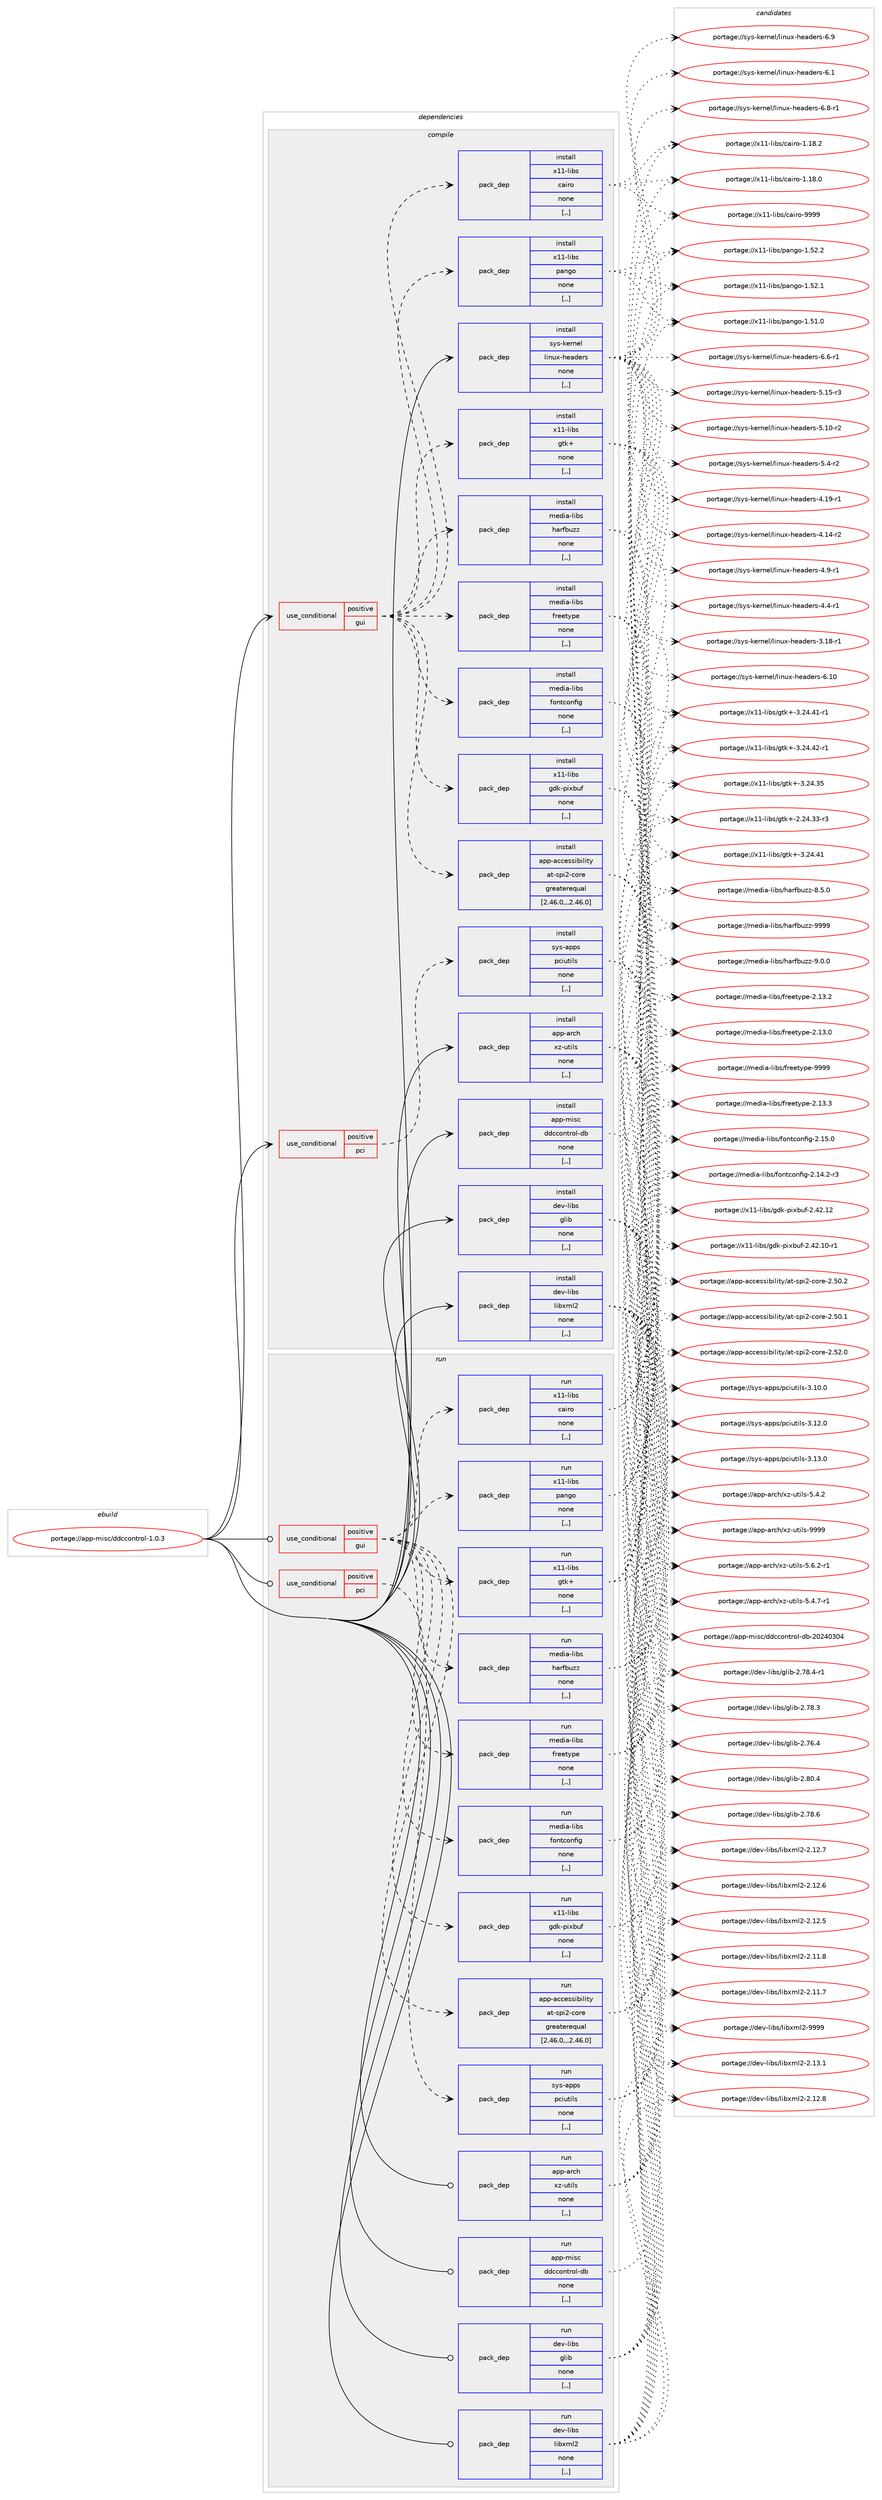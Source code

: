 digraph prolog {

# *************
# Graph options
# *************

newrank=true;
concentrate=true;
compound=true;
graph [rankdir=LR,fontname=Helvetica,fontsize=10,ranksep=1.5];#, ranksep=2.5, nodesep=0.2];
edge  [arrowhead=vee];
node  [fontname=Helvetica,fontsize=10];

# **********
# The ebuild
# **********

subgraph cluster_leftcol {
color=gray;
label=<<i>ebuild</i>>;
id [label="portage://app-misc/ddccontrol-1.0.3", color=red, width=4, href="../app-misc/ddccontrol-1.0.3.svg"];
}

# ****************
# The dependencies
# ****************

subgraph cluster_midcol {
color=gray;
label=<<i>dependencies</i>>;
subgraph cluster_compile {
fillcolor="#eeeeee";
style=filled;
label=<<i>compile</i>>;
subgraph cond141508 {
dependency534020 [label=<<TABLE BORDER="0" CELLBORDER="1" CELLSPACING="0" CELLPADDING="4"><TR><TD ROWSPAN="3" CELLPADDING="10">use_conditional</TD></TR><TR><TD>positive</TD></TR><TR><TD>gui</TD></TR></TABLE>>, shape=none, color=red];
subgraph pack388519 {
dependency534021 [label=<<TABLE BORDER="0" CELLBORDER="1" CELLSPACING="0" CELLPADDING="4" WIDTH="220"><TR><TD ROWSPAN="6" CELLPADDING="30">pack_dep</TD></TR><TR><TD WIDTH="110">install</TD></TR><TR><TD>app-accessibility</TD></TR><TR><TD>at-spi2-core</TD></TR><TR><TD>greaterequal</TD></TR><TR><TD>[2.46.0,,,2.46.0]</TD></TR></TABLE>>, shape=none, color=blue];
}
dependency534020:e -> dependency534021:w [weight=20,style="dashed",arrowhead="vee"];
subgraph pack388520 {
dependency534022 [label=<<TABLE BORDER="0" CELLBORDER="1" CELLSPACING="0" CELLPADDING="4" WIDTH="220"><TR><TD ROWSPAN="6" CELLPADDING="30">pack_dep</TD></TR><TR><TD WIDTH="110">install</TD></TR><TR><TD>media-libs</TD></TR><TR><TD>fontconfig</TD></TR><TR><TD>none</TD></TR><TR><TD>[,,]</TD></TR></TABLE>>, shape=none, color=blue];
}
dependency534020:e -> dependency534022:w [weight=20,style="dashed",arrowhead="vee"];
subgraph pack388521 {
dependency534023 [label=<<TABLE BORDER="0" CELLBORDER="1" CELLSPACING="0" CELLPADDING="4" WIDTH="220"><TR><TD ROWSPAN="6" CELLPADDING="30">pack_dep</TD></TR><TR><TD WIDTH="110">install</TD></TR><TR><TD>media-libs</TD></TR><TR><TD>freetype</TD></TR><TR><TD>none</TD></TR><TR><TD>[,,]</TD></TR></TABLE>>, shape=none, color=blue];
}
dependency534020:e -> dependency534023:w [weight=20,style="dashed",arrowhead="vee"];
subgraph pack388522 {
dependency534024 [label=<<TABLE BORDER="0" CELLBORDER="1" CELLSPACING="0" CELLPADDING="4" WIDTH="220"><TR><TD ROWSPAN="6" CELLPADDING="30">pack_dep</TD></TR><TR><TD WIDTH="110">install</TD></TR><TR><TD>media-libs</TD></TR><TR><TD>harfbuzz</TD></TR><TR><TD>none</TD></TR><TR><TD>[,,]</TD></TR></TABLE>>, shape=none, color=blue];
}
dependency534020:e -> dependency534024:w [weight=20,style="dashed",arrowhead="vee"];
subgraph pack388523 {
dependency534025 [label=<<TABLE BORDER="0" CELLBORDER="1" CELLSPACING="0" CELLPADDING="4" WIDTH="220"><TR><TD ROWSPAN="6" CELLPADDING="30">pack_dep</TD></TR><TR><TD WIDTH="110">install</TD></TR><TR><TD>x11-libs</TD></TR><TR><TD>cairo</TD></TR><TR><TD>none</TD></TR><TR><TD>[,,]</TD></TR></TABLE>>, shape=none, color=blue];
}
dependency534020:e -> dependency534025:w [weight=20,style="dashed",arrowhead="vee"];
subgraph pack388524 {
dependency534026 [label=<<TABLE BORDER="0" CELLBORDER="1" CELLSPACING="0" CELLPADDING="4" WIDTH="220"><TR><TD ROWSPAN="6" CELLPADDING="30">pack_dep</TD></TR><TR><TD WIDTH="110">install</TD></TR><TR><TD>x11-libs</TD></TR><TR><TD>gdk-pixbuf</TD></TR><TR><TD>none</TD></TR><TR><TD>[,,]</TD></TR></TABLE>>, shape=none, color=blue];
}
dependency534020:e -> dependency534026:w [weight=20,style="dashed",arrowhead="vee"];
subgraph pack388525 {
dependency534027 [label=<<TABLE BORDER="0" CELLBORDER="1" CELLSPACING="0" CELLPADDING="4" WIDTH="220"><TR><TD ROWSPAN="6" CELLPADDING="30">pack_dep</TD></TR><TR><TD WIDTH="110">install</TD></TR><TR><TD>x11-libs</TD></TR><TR><TD>gtk+</TD></TR><TR><TD>none</TD></TR><TR><TD>[,,]</TD></TR></TABLE>>, shape=none, color=blue];
}
dependency534020:e -> dependency534027:w [weight=20,style="dashed",arrowhead="vee"];
subgraph pack388526 {
dependency534028 [label=<<TABLE BORDER="0" CELLBORDER="1" CELLSPACING="0" CELLPADDING="4" WIDTH="220"><TR><TD ROWSPAN="6" CELLPADDING="30">pack_dep</TD></TR><TR><TD WIDTH="110">install</TD></TR><TR><TD>x11-libs</TD></TR><TR><TD>pango</TD></TR><TR><TD>none</TD></TR><TR><TD>[,,]</TD></TR></TABLE>>, shape=none, color=blue];
}
dependency534020:e -> dependency534028:w [weight=20,style="dashed",arrowhead="vee"];
}
id:e -> dependency534020:w [weight=20,style="solid",arrowhead="vee"];
subgraph cond141509 {
dependency534029 [label=<<TABLE BORDER="0" CELLBORDER="1" CELLSPACING="0" CELLPADDING="4"><TR><TD ROWSPAN="3" CELLPADDING="10">use_conditional</TD></TR><TR><TD>positive</TD></TR><TR><TD>pci</TD></TR></TABLE>>, shape=none, color=red];
subgraph pack388527 {
dependency534030 [label=<<TABLE BORDER="0" CELLBORDER="1" CELLSPACING="0" CELLPADDING="4" WIDTH="220"><TR><TD ROWSPAN="6" CELLPADDING="30">pack_dep</TD></TR><TR><TD WIDTH="110">install</TD></TR><TR><TD>sys-apps</TD></TR><TR><TD>pciutils</TD></TR><TR><TD>none</TD></TR><TR><TD>[,,]</TD></TR></TABLE>>, shape=none, color=blue];
}
dependency534029:e -> dependency534030:w [weight=20,style="dashed",arrowhead="vee"];
}
id:e -> dependency534029:w [weight=20,style="solid",arrowhead="vee"];
subgraph pack388528 {
dependency534031 [label=<<TABLE BORDER="0" CELLBORDER="1" CELLSPACING="0" CELLPADDING="4" WIDTH="220"><TR><TD ROWSPAN="6" CELLPADDING="30">pack_dep</TD></TR><TR><TD WIDTH="110">install</TD></TR><TR><TD>app-arch</TD></TR><TR><TD>xz-utils</TD></TR><TR><TD>none</TD></TR><TR><TD>[,,]</TD></TR></TABLE>>, shape=none, color=blue];
}
id:e -> dependency534031:w [weight=20,style="solid",arrowhead="vee"];
subgraph pack388529 {
dependency534032 [label=<<TABLE BORDER="0" CELLBORDER="1" CELLSPACING="0" CELLPADDING="4" WIDTH="220"><TR><TD ROWSPAN="6" CELLPADDING="30">pack_dep</TD></TR><TR><TD WIDTH="110">install</TD></TR><TR><TD>app-misc</TD></TR><TR><TD>ddccontrol-db</TD></TR><TR><TD>none</TD></TR><TR><TD>[,,]</TD></TR></TABLE>>, shape=none, color=blue];
}
id:e -> dependency534032:w [weight=20,style="solid",arrowhead="vee"];
subgraph pack388530 {
dependency534033 [label=<<TABLE BORDER="0" CELLBORDER="1" CELLSPACING="0" CELLPADDING="4" WIDTH="220"><TR><TD ROWSPAN="6" CELLPADDING="30">pack_dep</TD></TR><TR><TD WIDTH="110">install</TD></TR><TR><TD>dev-libs</TD></TR><TR><TD>glib</TD></TR><TR><TD>none</TD></TR><TR><TD>[,,]</TD></TR></TABLE>>, shape=none, color=blue];
}
id:e -> dependency534033:w [weight=20,style="solid",arrowhead="vee"];
subgraph pack388531 {
dependency534034 [label=<<TABLE BORDER="0" CELLBORDER="1" CELLSPACING="0" CELLPADDING="4" WIDTH="220"><TR><TD ROWSPAN="6" CELLPADDING="30">pack_dep</TD></TR><TR><TD WIDTH="110">install</TD></TR><TR><TD>dev-libs</TD></TR><TR><TD>libxml2</TD></TR><TR><TD>none</TD></TR><TR><TD>[,,]</TD></TR></TABLE>>, shape=none, color=blue];
}
id:e -> dependency534034:w [weight=20,style="solid",arrowhead="vee"];
subgraph pack388532 {
dependency534035 [label=<<TABLE BORDER="0" CELLBORDER="1" CELLSPACING="0" CELLPADDING="4" WIDTH="220"><TR><TD ROWSPAN="6" CELLPADDING="30">pack_dep</TD></TR><TR><TD WIDTH="110">install</TD></TR><TR><TD>sys-kernel</TD></TR><TR><TD>linux-headers</TD></TR><TR><TD>none</TD></TR><TR><TD>[,,]</TD></TR></TABLE>>, shape=none, color=blue];
}
id:e -> dependency534035:w [weight=20,style="solid",arrowhead="vee"];
}
subgraph cluster_compileandrun {
fillcolor="#eeeeee";
style=filled;
label=<<i>compile and run</i>>;
}
subgraph cluster_run {
fillcolor="#eeeeee";
style=filled;
label=<<i>run</i>>;
subgraph cond141510 {
dependency534036 [label=<<TABLE BORDER="0" CELLBORDER="1" CELLSPACING="0" CELLPADDING="4"><TR><TD ROWSPAN="3" CELLPADDING="10">use_conditional</TD></TR><TR><TD>positive</TD></TR><TR><TD>gui</TD></TR></TABLE>>, shape=none, color=red];
subgraph pack388533 {
dependency534037 [label=<<TABLE BORDER="0" CELLBORDER="1" CELLSPACING="0" CELLPADDING="4" WIDTH="220"><TR><TD ROWSPAN="6" CELLPADDING="30">pack_dep</TD></TR><TR><TD WIDTH="110">run</TD></TR><TR><TD>app-accessibility</TD></TR><TR><TD>at-spi2-core</TD></TR><TR><TD>greaterequal</TD></TR><TR><TD>[2.46.0,,,2.46.0]</TD></TR></TABLE>>, shape=none, color=blue];
}
dependency534036:e -> dependency534037:w [weight=20,style="dashed",arrowhead="vee"];
subgraph pack388534 {
dependency534038 [label=<<TABLE BORDER="0" CELLBORDER="1" CELLSPACING="0" CELLPADDING="4" WIDTH="220"><TR><TD ROWSPAN="6" CELLPADDING="30">pack_dep</TD></TR><TR><TD WIDTH="110">run</TD></TR><TR><TD>media-libs</TD></TR><TR><TD>fontconfig</TD></TR><TR><TD>none</TD></TR><TR><TD>[,,]</TD></TR></TABLE>>, shape=none, color=blue];
}
dependency534036:e -> dependency534038:w [weight=20,style="dashed",arrowhead="vee"];
subgraph pack388535 {
dependency534039 [label=<<TABLE BORDER="0" CELLBORDER="1" CELLSPACING="0" CELLPADDING="4" WIDTH="220"><TR><TD ROWSPAN="6" CELLPADDING="30">pack_dep</TD></TR><TR><TD WIDTH="110">run</TD></TR><TR><TD>media-libs</TD></TR><TR><TD>freetype</TD></TR><TR><TD>none</TD></TR><TR><TD>[,,]</TD></TR></TABLE>>, shape=none, color=blue];
}
dependency534036:e -> dependency534039:w [weight=20,style="dashed",arrowhead="vee"];
subgraph pack388536 {
dependency534040 [label=<<TABLE BORDER="0" CELLBORDER="1" CELLSPACING="0" CELLPADDING="4" WIDTH="220"><TR><TD ROWSPAN="6" CELLPADDING="30">pack_dep</TD></TR><TR><TD WIDTH="110">run</TD></TR><TR><TD>media-libs</TD></TR><TR><TD>harfbuzz</TD></TR><TR><TD>none</TD></TR><TR><TD>[,,]</TD></TR></TABLE>>, shape=none, color=blue];
}
dependency534036:e -> dependency534040:w [weight=20,style="dashed",arrowhead="vee"];
subgraph pack388537 {
dependency534041 [label=<<TABLE BORDER="0" CELLBORDER="1" CELLSPACING="0" CELLPADDING="4" WIDTH="220"><TR><TD ROWSPAN="6" CELLPADDING="30">pack_dep</TD></TR><TR><TD WIDTH="110">run</TD></TR><TR><TD>x11-libs</TD></TR><TR><TD>cairo</TD></TR><TR><TD>none</TD></TR><TR><TD>[,,]</TD></TR></TABLE>>, shape=none, color=blue];
}
dependency534036:e -> dependency534041:w [weight=20,style="dashed",arrowhead="vee"];
subgraph pack388538 {
dependency534042 [label=<<TABLE BORDER="0" CELLBORDER="1" CELLSPACING="0" CELLPADDING="4" WIDTH="220"><TR><TD ROWSPAN="6" CELLPADDING="30">pack_dep</TD></TR><TR><TD WIDTH="110">run</TD></TR><TR><TD>x11-libs</TD></TR><TR><TD>gdk-pixbuf</TD></TR><TR><TD>none</TD></TR><TR><TD>[,,]</TD></TR></TABLE>>, shape=none, color=blue];
}
dependency534036:e -> dependency534042:w [weight=20,style="dashed",arrowhead="vee"];
subgraph pack388539 {
dependency534043 [label=<<TABLE BORDER="0" CELLBORDER="1" CELLSPACING="0" CELLPADDING="4" WIDTH="220"><TR><TD ROWSPAN="6" CELLPADDING="30">pack_dep</TD></TR><TR><TD WIDTH="110">run</TD></TR><TR><TD>x11-libs</TD></TR><TR><TD>gtk+</TD></TR><TR><TD>none</TD></TR><TR><TD>[,,]</TD></TR></TABLE>>, shape=none, color=blue];
}
dependency534036:e -> dependency534043:w [weight=20,style="dashed",arrowhead="vee"];
subgraph pack388540 {
dependency534044 [label=<<TABLE BORDER="0" CELLBORDER="1" CELLSPACING="0" CELLPADDING="4" WIDTH="220"><TR><TD ROWSPAN="6" CELLPADDING="30">pack_dep</TD></TR><TR><TD WIDTH="110">run</TD></TR><TR><TD>x11-libs</TD></TR><TR><TD>pango</TD></TR><TR><TD>none</TD></TR><TR><TD>[,,]</TD></TR></TABLE>>, shape=none, color=blue];
}
dependency534036:e -> dependency534044:w [weight=20,style="dashed",arrowhead="vee"];
}
id:e -> dependency534036:w [weight=20,style="solid",arrowhead="odot"];
subgraph cond141511 {
dependency534045 [label=<<TABLE BORDER="0" CELLBORDER="1" CELLSPACING="0" CELLPADDING="4"><TR><TD ROWSPAN="3" CELLPADDING="10">use_conditional</TD></TR><TR><TD>positive</TD></TR><TR><TD>pci</TD></TR></TABLE>>, shape=none, color=red];
subgraph pack388541 {
dependency534046 [label=<<TABLE BORDER="0" CELLBORDER="1" CELLSPACING="0" CELLPADDING="4" WIDTH="220"><TR><TD ROWSPAN="6" CELLPADDING="30">pack_dep</TD></TR><TR><TD WIDTH="110">run</TD></TR><TR><TD>sys-apps</TD></TR><TR><TD>pciutils</TD></TR><TR><TD>none</TD></TR><TR><TD>[,,]</TD></TR></TABLE>>, shape=none, color=blue];
}
dependency534045:e -> dependency534046:w [weight=20,style="dashed",arrowhead="vee"];
}
id:e -> dependency534045:w [weight=20,style="solid",arrowhead="odot"];
subgraph pack388542 {
dependency534047 [label=<<TABLE BORDER="0" CELLBORDER="1" CELLSPACING="0" CELLPADDING="4" WIDTH="220"><TR><TD ROWSPAN="6" CELLPADDING="30">pack_dep</TD></TR><TR><TD WIDTH="110">run</TD></TR><TR><TD>app-arch</TD></TR><TR><TD>xz-utils</TD></TR><TR><TD>none</TD></TR><TR><TD>[,,]</TD></TR></TABLE>>, shape=none, color=blue];
}
id:e -> dependency534047:w [weight=20,style="solid",arrowhead="odot"];
subgraph pack388543 {
dependency534048 [label=<<TABLE BORDER="0" CELLBORDER="1" CELLSPACING="0" CELLPADDING="4" WIDTH="220"><TR><TD ROWSPAN="6" CELLPADDING="30">pack_dep</TD></TR><TR><TD WIDTH="110">run</TD></TR><TR><TD>app-misc</TD></TR><TR><TD>ddccontrol-db</TD></TR><TR><TD>none</TD></TR><TR><TD>[,,]</TD></TR></TABLE>>, shape=none, color=blue];
}
id:e -> dependency534048:w [weight=20,style="solid",arrowhead="odot"];
subgraph pack388544 {
dependency534049 [label=<<TABLE BORDER="0" CELLBORDER="1" CELLSPACING="0" CELLPADDING="4" WIDTH="220"><TR><TD ROWSPAN="6" CELLPADDING="30">pack_dep</TD></TR><TR><TD WIDTH="110">run</TD></TR><TR><TD>dev-libs</TD></TR><TR><TD>glib</TD></TR><TR><TD>none</TD></TR><TR><TD>[,,]</TD></TR></TABLE>>, shape=none, color=blue];
}
id:e -> dependency534049:w [weight=20,style="solid",arrowhead="odot"];
subgraph pack388545 {
dependency534050 [label=<<TABLE BORDER="0" CELLBORDER="1" CELLSPACING="0" CELLPADDING="4" WIDTH="220"><TR><TD ROWSPAN="6" CELLPADDING="30">pack_dep</TD></TR><TR><TD WIDTH="110">run</TD></TR><TR><TD>dev-libs</TD></TR><TR><TD>libxml2</TD></TR><TR><TD>none</TD></TR><TR><TD>[,,]</TD></TR></TABLE>>, shape=none, color=blue];
}
id:e -> dependency534050:w [weight=20,style="solid",arrowhead="odot"];
}
}

# **************
# The candidates
# **************

subgraph cluster_choices {
rank=same;
color=gray;
label=<<i>candidates</i>>;

subgraph choice388519 {
color=black;
nodesep=1;
choice97112112459799991011151151059810510810511612147971164511511210550459911111410145504653504648 [label="portage://app-accessibility/at-spi2-core-2.52.0", color=red, width=4,href="../app-accessibility/at-spi2-core-2.52.0.svg"];
choice97112112459799991011151151059810510810511612147971164511511210550459911111410145504653484650 [label="portage://app-accessibility/at-spi2-core-2.50.2", color=red, width=4,href="../app-accessibility/at-spi2-core-2.50.2.svg"];
choice97112112459799991011151151059810510810511612147971164511511210550459911111410145504653484649 [label="portage://app-accessibility/at-spi2-core-2.50.1", color=red, width=4,href="../app-accessibility/at-spi2-core-2.50.1.svg"];
dependency534021:e -> choice97112112459799991011151151059810510810511612147971164511511210550459911111410145504653504648:w [style=dotted,weight="100"];
dependency534021:e -> choice97112112459799991011151151059810510810511612147971164511511210550459911111410145504653484650:w [style=dotted,weight="100"];
dependency534021:e -> choice97112112459799991011151151059810510810511612147971164511511210550459911111410145504653484649:w [style=dotted,weight="100"];
}
subgraph choice388520 {
color=black;
nodesep=1;
choice109101100105974510810598115471021111101169911111010210510345504649534648 [label="portage://media-libs/fontconfig-2.15.0", color=red, width=4,href="../media-libs/fontconfig-2.15.0.svg"];
choice1091011001059745108105981154710211111011699111110102105103455046495246504511451 [label="portage://media-libs/fontconfig-2.14.2-r3", color=red, width=4,href="../media-libs/fontconfig-2.14.2-r3.svg"];
dependency534022:e -> choice109101100105974510810598115471021111101169911111010210510345504649534648:w [style=dotted,weight="100"];
dependency534022:e -> choice1091011001059745108105981154710211111011699111110102105103455046495246504511451:w [style=dotted,weight="100"];
}
subgraph choice388521 {
color=black;
nodesep=1;
choice109101100105974510810598115471021141011011161211121014557575757 [label="portage://media-libs/freetype-9999", color=red, width=4,href="../media-libs/freetype-9999.svg"];
choice1091011001059745108105981154710211410110111612111210145504649514651 [label="portage://media-libs/freetype-2.13.3", color=red, width=4,href="../media-libs/freetype-2.13.3.svg"];
choice1091011001059745108105981154710211410110111612111210145504649514650 [label="portage://media-libs/freetype-2.13.2", color=red, width=4,href="../media-libs/freetype-2.13.2.svg"];
choice1091011001059745108105981154710211410110111612111210145504649514648 [label="portage://media-libs/freetype-2.13.0", color=red, width=4,href="../media-libs/freetype-2.13.0.svg"];
dependency534023:e -> choice109101100105974510810598115471021141011011161211121014557575757:w [style=dotted,weight="100"];
dependency534023:e -> choice1091011001059745108105981154710211410110111612111210145504649514651:w [style=dotted,weight="100"];
dependency534023:e -> choice1091011001059745108105981154710211410110111612111210145504649514650:w [style=dotted,weight="100"];
dependency534023:e -> choice1091011001059745108105981154710211410110111612111210145504649514648:w [style=dotted,weight="100"];
}
subgraph choice388522 {
color=black;
nodesep=1;
choice1091011001059745108105981154710497114102981171221224557575757 [label="portage://media-libs/harfbuzz-9999", color=red, width=4,href="../media-libs/harfbuzz-9999.svg"];
choice109101100105974510810598115471049711410298117122122455746484648 [label="portage://media-libs/harfbuzz-9.0.0", color=red, width=4,href="../media-libs/harfbuzz-9.0.0.svg"];
choice109101100105974510810598115471049711410298117122122455646534648 [label="portage://media-libs/harfbuzz-8.5.0", color=red, width=4,href="../media-libs/harfbuzz-8.5.0.svg"];
dependency534024:e -> choice1091011001059745108105981154710497114102981171221224557575757:w [style=dotted,weight="100"];
dependency534024:e -> choice109101100105974510810598115471049711410298117122122455746484648:w [style=dotted,weight="100"];
dependency534024:e -> choice109101100105974510810598115471049711410298117122122455646534648:w [style=dotted,weight="100"];
}
subgraph choice388523 {
color=black;
nodesep=1;
choice120494945108105981154799971051141114557575757 [label="portage://x11-libs/cairo-9999", color=red, width=4,href="../x11-libs/cairo-9999.svg"];
choice1204949451081059811547999710511411145494649564650 [label="portage://x11-libs/cairo-1.18.2", color=red, width=4,href="../x11-libs/cairo-1.18.2.svg"];
choice1204949451081059811547999710511411145494649564648 [label="portage://x11-libs/cairo-1.18.0", color=red, width=4,href="../x11-libs/cairo-1.18.0.svg"];
dependency534025:e -> choice120494945108105981154799971051141114557575757:w [style=dotted,weight="100"];
dependency534025:e -> choice1204949451081059811547999710511411145494649564650:w [style=dotted,weight="100"];
dependency534025:e -> choice1204949451081059811547999710511411145494649564648:w [style=dotted,weight="100"];
}
subgraph choice388524 {
color=black;
nodesep=1;
choice120494945108105981154710310010745112105120981171024550465250464950 [label="portage://x11-libs/gdk-pixbuf-2.42.12", color=red, width=4,href="../x11-libs/gdk-pixbuf-2.42.12.svg"];
choice1204949451081059811547103100107451121051209811710245504652504649484511449 [label="portage://x11-libs/gdk-pixbuf-2.42.10-r1", color=red, width=4,href="../x11-libs/gdk-pixbuf-2.42.10-r1.svg"];
dependency534026:e -> choice120494945108105981154710310010745112105120981171024550465250464950:w [style=dotted,weight="100"];
dependency534026:e -> choice1204949451081059811547103100107451121051209811710245504652504649484511449:w [style=dotted,weight="100"];
}
subgraph choice388525 {
color=black;
nodesep=1;
choice12049494510810598115471031161074345514650524652504511449 [label="portage://x11-libs/gtk+-3.24.42-r1", color=red, width=4,href="../x11-libs/gtk+-3.24.42-r1.svg"];
choice12049494510810598115471031161074345514650524652494511449 [label="portage://x11-libs/gtk+-3.24.41-r1", color=red, width=4,href="../x11-libs/gtk+-3.24.41-r1.svg"];
choice1204949451081059811547103116107434551465052465249 [label="portage://x11-libs/gtk+-3.24.41", color=red, width=4,href="../x11-libs/gtk+-3.24.41.svg"];
choice1204949451081059811547103116107434551465052465153 [label="portage://x11-libs/gtk+-3.24.35", color=red, width=4,href="../x11-libs/gtk+-3.24.35.svg"];
choice12049494510810598115471031161074345504650524651514511451 [label="portage://x11-libs/gtk+-2.24.33-r3", color=red, width=4,href="../x11-libs/gtk+-2.24.33-r3.svg"];
dependency534027:e -> choice12049494510810598115471031161074345514650524652504511449:w [style=dotted,weight="100"];
dependency534027:e -> choice12049494510810598115471031161074345514650524652494511449:w [style=dotted,weight="100"];
dependency534027:e -> choice1204949451081059811547103116107434551465052465249:w [style=dotted,weight="100"];
dependency534027:e -> choice1204949451081059811547103116107434551465052465153:w [style=dotted,weight="100"];
dependency534027:e -> choice12049494510810598115471031161074345504650524651514511451:w [style=dotted,weight="100"];
}
subgraph choice388526 {
color=black;
nodesep=1;
choice12049494510810598115471129711010311145494653504650 [label="portage://x11-libs/pango-1.52.2", color=red, width=4,href="../x11-libs/pango-1.52.2.svg"];
choice12049494510810598115471129711010311145494653504649 [label="portage://x11-libs/pango-1.52.1", color=red, width=4,href="../x11-libs/pango-1.52.1.svg"];
choice12049494510810598115471129711010311145494653494648 [label="portage://x11-libs/pango-1.51.0", color=red, width=4,href="../x11-libs/pango-1.51.0.svg"];
dependency534028:e -> choice12049494510810598115471129711010311145494653504650:w [style=dotted,weight="100"];
dependency534028:e -> choice12049494510810598115471129711010311145494653504649:w [style=dotted,weight="100"];
dependency534028:e -> choice12049494510810598115471129711010311145494653494648:w [style=dotted,weight="100"];
}
subgraph choice388527 {
color=black;
nodesep=1;
choice1151211154597112112115471129910511711610510811545514649514648 [label="portage://sys-apps/pciutils-3.13.0", color=red, width=4,href="../sys-apps/pciutils-3.13.0.svg"];
choice1151211154597112112115471129910511711610510811545514649504648 [label="portage://sys-apps/pciutils-3.12.0", color=red, width=4,href="../sys-apps/pciutils-3.12.0.svg"];
choice1151211154597112112115471129910511711610510811545514649484648 [label="portage://sys-apps/pciutils-3.10.0", color=red, width=4,href="../sys-apps/pciutils-3.10.0.svg"];
dependency534030:e -> choice1151211154597112112115471129910511711610510811545514649514648:w [style=dotted,weight="100"];
dependency534030:e -> choice1151211154597112112115471129910511711610510811545514649504648:w [style=dotted,weight="100"];
dependency534030:e -> choice1151211154597112112115471129910511711610510811545514649484648:w [style=dotted,weight="100"];
}
subgraph choice388528 {
color=black;
nodesep=1;
choice9711211245971149910447120122451171161051081154557575757 [label="portage://app-arch/xz-utils-9999", color=red, width=4,href="../app-arch/xz-utils-9999.svg"];
choice9711211245971149910447120122451171161051081154553465446504511449 [label="portage://app-arch/xz-utils-5.6.2-r1", color=red, width=4,href="../app-arch/xz-utils-5.6.2-r1.svg"];
choice9711211245971149910447120122451171161051081154553465246554511449 [label="portage://app-arch/xz-utils-5.4.7-r1", color=red, width=4,href="../app-arch/xz-utils-5.4.7-r1.svg"];
choice971121124597114991044712012245117116105108115455346524650 [label="portage://app-arch/xz-utils-5.4.2", color=red, width=4,href="../app-arch/xz-utils-5.4.2.svg"];
dependency534031:e -> choice9711211245971149910447120122451171161051081154557575757:w [style=dotted,weight="100"];
dependency534031:e -> choice9711211245971149910447120122451171161051081154553465446504511449:w [style=dotted,weight="100"];
dependency534031:e -> choice9711211245971149910447120122451171161051081154553465246554511449:w [style=dotted,weight="100"];
dependency534031:e -> choice971121124597114991044712012245117116105108115455346524650:w [style=dotted,weight="100"];
}
subgraph choice388529 {
color=black;
nodesep=1;
choice9711211245109105115994710010099991111101161141111084510098455048505248514852 [label="portage://app-misc/ddccontrol-db-20240304", color=red, width=4,href="../app-misc/ddccontrol-db-20240304.svg"];
dependency534032:e -> choice9711211245109105115994710010099991111101161141111084510098455048505248514852:w [style=dotted,weight="100"];
}
subgraph choice388530 {
color=black;
nodesep=1;
choice1001011184510810598115471031081059845504656484652 [label="portage://dev-libs/glib-2.80.4", color=red, width=4,href="../dev-libs/glib-2.80.4.svg"];
choice1001011184510810598115471031081059845504655564654 [label="portage://dev-libs/glib-2.78.6", color=red, width=4,href="../dev-libs/glib-2.78.6.svg"];
choice10010111845108105981154710310810598455046555646524511449 [label="portage://dev-libs/glib-2.78.4-r1", color=red, width=4,href="../dev-libs/glib-2.78.4-r1.svg"];
choice1001011184510810598115471031081059845504655564651 [label="portage://dev-libs/glib-2.78.3", color=red, width=4,href="../dev-libs/glib-2.78.3.svg"];
choice1001011184510810598115471031081059845504655544652 [label="portage://dev-libs/glib-2.76.4", color=red, width=4,href="../dev-libs/glib-2.76.4.svg"];
dependency534033:e -> choice1001011184510810598115471031081059845504656484652:w [style=dotted,weight="100"];
dependency534033:e -> choice1001011184510810598115471031081059845504655564654:w [style=dotted,weight="100"];
dependency534033:e -> choice10010111845108105981154710310810598455046555646524511449:w [style=dotted,weight="100"];
dependency534033:e -> choice1001011184510810598115471031081059845504655564651:w [style=dotted,weight="100"];
dependency534033:e -> choice1001011184510810598115471031081059845504655544652:w [style=dotted,weight="100"];
}
subgraph choice388531 {
color=black;
nodesep=1;
choice10010111845108105981154710810598120109108504557575757 [label="portage://dev-libs/libxml2-9999", color=red, width=4,href="../dev-libs/libxml2-9999.svg"];
choice100101118451081059811547108105981201091085045504649514649 [label="portage://dev-libs/libxml2-2.13.1", color=red, width=4,href="../dev-libs/libxml2-2.13.1.svg"];
choice100101118451081059811547108105981201091085045504649504656 [label="portage://dev-libs/libxml2-2.12.8", color=red, width=4,href="../dev-libs/libxml2-2.12.8.svg"];
choice100101118451081059811547108105981201091085045504649504655 [label="portage://dev-libs/libxml2-2.12.7", color=red, width=4,href="../dev-libs/libxml2-2.12.7.svg"];
choice100101118451081059811547108105981201091085045504649504654 [label="portage://dev-libs/libxml2-2.12.6", color=red, width=4,href="../dev-libs/libxml2-2.12.6.svg"];
choice100101118451081059811547108105981201091085045504649504653 [label="portage://dev-libs/libxml2-2.12.5", color=red, width=4,href="../dev-libs/libxml2-2.12.5.svg"];
choice100101118451081059811547108105981201091085045504649494656 [label="portage://dev-libs/libxml2-2.11.8", color=red, width=4,href="../dev-libs/libxml2-2.11.8.svg"];
choice100101118451081059811547108105981201091085045504649494655 [label="portage://dev-libs/libxml2-2.11.7", color=red, width=4,href="../dev-libs/libxml2-2.11.7.svg"];
dependency534034:e -> choice10010111845108105981154710810598120109108504557575757:w [style=dotted,weight="100"];
dependency534034:e -> choice100101118451081059811547108105981201091085045504649514649:w [style=dotted,weight="100"];
dependency534034:e -> choice100101118451081059811547108105981201091085045504649504656:w [style=dotted,weight="100"];
dependency534034:e -> choice100101118451081059811547108105981201091085045504649504655:w [style=dotted,weight="100"];
dependency534034:e -> choice100101118451081059811547108105981201091085045504649504654:w [style=dotted,weight="100"];
dependency534034:e -> choice100101118451081059811547108105981201091085045504649504653:w [style=dotted,weight="100"];
dependency534034:e -> choice100101118451081059811547108105981201091085045504649494656:w [style=dotted,weight="100"];
dependency534034:e -> choice100101118451081059811547108105981201091085045504649494655:w [style=dotted,weight="100"];
}
subgraph choice388532 {
color=black;
nodesep=1;
choice115121115451071011141101011084710810511011712045104101971001011141154554464948 [label="portage://sys-kernel/linux-headers-6.10", color=red, width=4,href="../sys-kernel/linux-headers-6.10.svg"];
choice1151211154510710111411010110847108105110117120451041019710010111411545544657 [label="portage://sys-kernel/linux-headers-6.9", color=red, width=4,href="../sys-kernel/linux-headers-6.9.svg"];
choice11512111545107101114110101108471081051101171204510410197100101114115455446564511449 [label="portage://sys-kernel/linux-headers-6.8-r1", color=red, width=4,href="../sys-kernel/linux-headers-6.8-r1.svg"];
choice11512111545107101114110101108471081051101171204510410197100101114115455446544511449 [label="portage://sys-kernel/linux-headers-6.6-r1", color=red, width=4,href="../sys-kernel/linux-headers-6.6-r1.svg"];
choice1151211154510710111411010110847108105110117120451041019710010111411545544649 [label="portage://sys-kernel/linux-headers-6.1", color=red, width=4,href="../sys-kernel/linux-headers-6.1.svg"];
choice1151211154510710111411010110847108105110117120451041019710010111411545534649534511451 [label="portage://sys-kernel/linux-headers-5.15-r3", color=red, width=4,href="../sys-kernel/linux-headers-5.15-r3.svg"];
choice1151211154510710111411010110847108105110117120451041019710010111411545534649484511450 [label="portage://sys-kernel/linux-headers-5.10-r2", color=red, width=4,href="../sys-kernel/linux-headers-5.10-r2.svg"];
choice11512111545107101114110101108471081051101171204510410197100101114115455346524511450 [label="portage://sys-kernel/linux-headers-5.4-r2", color=red, width=4,href="../sys-kernel/linux-headers-5.4-r2.svg"];
choice1151211154510710111411010110847108105110117120451041019710010111411545524649574511449 [label="portage://sys-kernel/linux-headers-4.19-r1", color=red, width=4,href="../sys-kernel/linux-headers-4.19-r1.svg"];
choice1151211154510710111411010110847108105110117120451041019710010111411545524649524511450 [label="portage://sys-kernel/linux-headers-4.14-r2", color=red, width=4,href="../sys-kernel/linux-headers-4.14-r2.svg"];
choice11512111545107101114110101108471081051101171204510410197100101114115455246574511449 [label="portage://sys-kernel/linux-headers-4.9-r1", color=red, width=4,href="../sys-kernel/linux-headers-4.9-r1.svg"];
choice11512111545107101114110101108471081051101171204510410197100101114115455246524511449 [label="portage://sys-kernel/linux-headers-4.4-r1", color=red, width=4,href="../sys-kernel/linux-headers-4.4-r1.svg"];
choice1151211154510710111411010110847108105110117120451041019710010111411545514649564511449 [label="portage://sys-kernel/linux-headers-3.18-r1", color=red, width=4,href="../sys-kernel/linux-headers-3.18-r1.svg"];
dependency534035:e -> choice115121115451071011141101011084710810511011712045104101971001011141154554464948:w [style=dotted,weight="100"];
dependency534035:e -> choice1151211154510710111411010110847108105110117120451041019710010111411545544657:w [style=dotted,weight="100"];
dependency534035:e -> choice11512111545107101114110101108471081051101171204510410197100101114115455446564511449:w [style=dotted,weight="100"];
dependency534035:e -> choice11512111545107101114110101108471081051101171204510410197100101114115455446544511449:w [style=dotted,weight="100"];
dependency534035:e -> choice1151211154510710111411010110847108105110117120451041019710010111411545544649:w [style=dotted,weight="100"];
dependency534035:e -> choice1151211154510710111411010110847108105110117120451041019710010111411545534649534511451:w [style=dotted,weight="100"];
dependency534035:e -> choice1151211154510710111411010110847108105110117120451041019710010111411545534649484511450:w [style=dotted,weight="100"];
dependency534035:e -> choice11512111545107101114110101108471081051101171204510410197100101114115455346524511450:w [style=dotted,weight="100"];
dependency534035:e -> choice1151211154510710111411010110847108105110117120451041019710010111411545524649574511449:w [style=dotted,weight="100"];
dependency534035:e -> choice1151211154510710111411010110847108105110117120451041019710010111411545524649524511450:w [style=dotted,weight="100"];
dependency534035:e -> choice11512111545107101114110101108471081051101171204510410197100101114115455246574511449:w [style=dotted,weight="100"];
dependency534035:e -> choice11512111545107101114110101108471081051101171204510410197100101114115455246524511449:w [style=dotted,weight="100"];
dependency534035:e -> choice1151211154510710111411010110847108105110117120451041019710010111411545514649564511449:w [style=dotted,weight="100"];
}
subgraph choice388533 {
color=black;
nodesep=1;
choice97112112459799991011151151059810510810511612147971164511511210550459911111410145504653504648 [label="portage://app-accessibility/at-spi2-core-2.52.0", color=red, width=4,href="../app-accessibility/at-spi2-core-2.52.0.svg"];
choice97112112459799991011151151059810510810511612147971164511511210550459911111410145504653484650 [label="portage://app-accessibility/at-spi2-core-2.50.2", color=red, width=4,href="../app-accessibility/at-spi2-core-2.50.2.svg"];
choice97112112459799991011151151059810510810511612147971164511511210550459911111410145504653484649 [label="portage://app-accessibility/at-spi2-core-2.50.1", color=red, width=4,href="../app-accessibility/at-spi2-core-2.50.1.svg"];
dependency534037:e -> choice97112112459799991011151151059810510810511612147971164511511210550459911111410145504653504648:w [style=dotted,weight="100"];
dependency534037:e -> choice97112112459799991011151151059810510810511612147971164511511210550459911111410145504653484650:w [style=dotted,weight="100"];
dependency534037:e -> choice97112112459799991011151151059810510810511612147971164511511210550459911111410145504653484649:w [style=dotted,weight="100"];
}
subgraph choice388534 {
color=black;
nodesep=1;
choice109101100105974510810598115471021111101169911111010210510345504649534648 [label="portage://media-libs/fontconfig-2.15.0", color=red, width=4,href="../media-libs/fontconfig-2.15.0.svg"];
choice1091011001059745108105981154710211111011699111110102105103455046495246504511451 [label="portage://media-libs/fontconfig-2.14.2-r3", color=red, width=4,href="../media-libs/fontconfig-2.14.2-r3.svg"];
dependency534038:e -> choice109101100105974510810598115471021111101169911111010210510345504649534648:w [style=dotted,weight="100"];
dependency534038:e -> choice1091011001059745108105981154710211111011699111110102105103455046495246504511451:w [style=dotted,weight="100"];
}
subgraph choice388535 {
color=black;
nodesep=1;
choice109101100105974510810598115471021141011011161211121014557575757 [label="portage://media-libs/freetype-9999", color=red, width=4,href="../media-libs/freetype-9999.svg"];
choice1091011001059745108105981154710211410110111612111210145504649514651 [label="portage://media-libs/freetype-2.13.3", color=red, width=4,href="../media-libs/freetype-2.13.3.svg"];
choice1091011001059745108105981154710211410110111612111210145504649514650 [label="portage://media-libs/freetype-2.13.2", color=red, width=4,href="../media-libs/freetype-2.13.2.svg"];
choice1091011001059745108105981154710211410110111612111210145504649514648 [label="portage://media-libs/freetype-2.13.0", color=red, width=4,href="../media-libs/freetype-2.13.0.svg"];
dependency534039:e -> choice109101100105974510810598115471021141011011161211121014557575757:w [style=dotted,weight="100"];
dependency534039:e -> choice1091011001059745108105981154710211410110111612111210145504649514651:w [style=dotted,weight="100"];
dependency534039:e -> choice1091011001059745108105981154710211410110111612111210145504649514650:w [style=dotted,weight="100"];
dependency534039:e -> choice1091011001059745108105981154710211410110111612111210145504649514648:w [style=dotted,weight="100"];
}
subgraph choice388536 {
color=black;
nodesep=1;
choice1091011001059745108105981154710497114102981171221224557575757 [label="portage://media-libs/harfbuzz-9999", color=red, width=4,href="../media-libs/harfbuzz-9999.svg"];
choice109101100105974510810598115471049711410298117122122455746484648 [label="portage://media-libs/harfbuzz-9.0.0", color=red, width=4,href="../media-libs/harfbuzz-9.0.0.svg"];
choice109101100105974510810598115471049711410298117122122455646534648 [label="portage://media-libs/harfbuzz-8.5.0", color=red, width=4,href="../media-libs/harfbuzz-8.5.0.svg"];
dependency534040:e -> choice1091011001059745108105981154710497114102981171221224557575757:w [style=dotted,weight="100"];
dependency534040:e -> choice109101100105974510810598115471049711410298117122122455746484648:w [style=dotted,weight="100"];
dependency534040:e -> choice109101100105974510810598115471049711410298117122122455646534648:w [style=dotted,weight="100"];
}
subgraph choice388537 {
color=black;
nodesep=1;
choice120494945108105981154799971051141114557575757 [label="portage://x11-libs/cairo-9999", color=red, width=4,href="../x11-libs/cairo-9999.svg"];
choice1204949451081059811547999710511411145494649564650 [label="portage://x11-libs/cairo-1.18.2", color=red, width=4,href="../x11-libs/cairo-1.18.2.svg"];
choice1204949451081059811547999710511411145494649564648 [label="portage://x11-libs/cairo-1.18.0", color=red, width=4,href="../x11-libs/cairo-1.18.0.svg"];
dependency534041:e -> choice120494945108105981154799971051141114557575757:w [style=dotted,weight="100"];
dependency534041:e -> choice1204949451081059811547999710511411145494649564650:w [style=dotted,weight="100"];
dependency534041:e -> choice1204949451081059811547999710511411145494649564648:w [style=dotted,weight="100"];
}
subgraph choice388538 {
color=black;
nodesep=1;
choice120494945108105981154710310010745112105120981171024550465250464950 [label="portage://x11-libs/gdk-pixbuf-2.42.12", color=red, width=4,href="../x11-libs/gdk-pixbuf-2.42.12.svg"];
choice1204949451081059811547103100107451121051209811710245504652504649484511449 [label="portage://x11-libs/gdk-pixbuf-2.42.10-r1", color=red, width=4,href="../x11-libs/gdk-pixbuf-2.42.10-r1.svg"];
dependency534042:e -> choice120494945108105981154710310010745112105120981171024550465250464950:w [style=dotted,weight="100"];
dependency534042:e -> choice1204949451081059811547103100107451121051209811710245504652504649484511449:w [style=dotted,weight="100"];
}
subgraph choice388539 {
color=black;
nodesep=1;
choice12049494510810598115471031161074345514650524652504511449 [label="portage://x11-libs/gtk+-3.24.42-r1", color=red, width=4,href="../x11-libs/gtk+-3.24.42-r1.svg"];
choice12049494510810598115471031161074345514650524652494511449 [label="portage://x11-libs/gtk+-3.24.41-r1", color=red, width=4,href="../x11-libs/gtk+-3.24.41-r1.svg"];
choice1204949451081059811547103116107434551465052465249 [label="portage://x11-libs/gtk+-3.24.41", color=red, width=4,href="../x11-libs/gtk+-3.24.41.svg"];
choice1204949451081059811547103116107434551465052465153 [label="portage://x11-libs/gtk+-3.24.35", color=red, width=4,href="../x11-libs/gtk+-3.24.35.svg"];
choice12049494510810598115471031161074345504650524651514511451 [label="portage://x11-libs/gtk+-2.24.33-r3", color=red, width=4,href="../x11-libs/gtk+-2.24.33-r3.svg"];
dependency534043:e -> choice12049494510810598115471031161074345514650524652504511449:w [style=dotted,weight="100"];
dependency534043:e -> choice12049494510810598115471031161074345514650524652494511449:w [style=dotted,weight="100"];
dependency534043:e -> choice1204949451081059811547103116107434551465052465249:w [style=dotted,weight="100"];
dependency534043:e -> choice1204949451081059811547103116107434551465052465153:w [style=dotted,weight="100"];
dependency534043:e -> choice12049494510810598115471031161074345504650524651514511451:w [style=dotted,weight="100"];
}
subgraph choice388540 {
color=black;
nodesep=1;
choice12049494510810598115471129711010311145494653504650 [label="portage://x11-libs/pango-1.52.2", color=red, width=4,href="../x11-libs/pango-1.52.2.svg"];
choice12049494510810598115471129711010311145494653504649 [label="portage://x11-libs/pango-1.52.1", color=red, width=4,href="../x11-libs/pango-1.52.1.svg"];
choice12049494510810598115471129711010311145494653494648 [label="portage://x11-libs/pango-1.51.0", color=red, width=4,href="../x11-libs/pango-1.51.0.svg"];
dependency534044:e -> choice12049494510810598115471129711010311145494653504650:w [style=dotted,weight="100"];
dependency534044:e -> choice12049494510810598115471129711010311145494653504649:w [style=dotted,weight="100"];
dependency534044:e -> choice12049494510810598115471129711010311145494653494648:w [style=dotted,weight="100"];
}
subgraph choice388541 {
color=black;
nodesep=1;
choice1151211154597112112115471129910511711610510811545514649514648 [label="portage://sys-apps/pciutils-3.13.0", color=red, width=4,href="../sys-apps/pciutils-3.13.0.svg"];
choice1151211154597112112115471129910511711610510811545514649504648 [label="portage://sys-apps/pciutils-3.12.0", color=red, width=4,href="../sys-apps/pciutils-3.12.0.svg"];
choice1151211154597112112115471129910511711610510811545514649484648 [label="portage://sys-apps/pciutils-3.10.0", color=red, width=4,href="../sys-apps/pciutils-3.10.0.svg"];
dependency534046:e -> choice1151211154597112112115471129910511711610510811545514649514648:w [style=dotted,weight="100"];
dependency534046:e -> choice1151211154597112112115471129910511711610510811545514649504648:w [style=dotted,weight="100"];
dependency534046:e -> choice1151211154597112112115471129910511711610510811545514649484648:w [style=dotted,weight="100"];
}
subgraph choice388542 {
color=black;
nodesep=1;
choice9711211245971149910447120122451171161051081154557575757 [label="portage://app-arch/xz-utils-9999", color=red, width=4,href="../app-arch/xz-utils-9999.svg"];
choice9711211245971149910447120122451171161051081154553465446504511449 [label="portage://app-arch/xz-utils-5.6.2-r1", color=red, width=4,href="../app-arch/xz-utils-5.6.2-r1.svg"];
choice9711211245971149910447120122451171161051081154553465246554511449 [label="portage://app-arch/xz-utils-5.4.7-r1", color=red, width=4,href="../app-arch/xz-utils-5.4.7-r1.svg"];
choice971121124597114991044712012245117116105108115455346524650 [label="portage://app-arch/xz-utils-5.4.2", color=red, width=4,href="../app-arch/xz-utils-5.4.2.svg"];
dependency534047:e -> choice9711211245971149910447120122451171161051081154557575757:w [style=dotted,weight="100"];
dependency534047:e -> choice9711211245971149910447120122451171161051081154553465446504511449:w [style=dotted,weight="100"];
dependency534047:e -> choice9711211245971149910447120122451171161051081154553465246554511449:w [style=dotted,weight="100"];
dependency534047:e -> choice971121124597114991044712012245117116105108115455346524650:w [style=dotted,weight="100"];
}
subgraph choice388543 {
color=black;
nodesep=1;
choice9711211245109105115994710010099991111101161141111084510098455048505248514852 [label="portage://app-misc/ddccontrol-db-20240304", color=red, width=4,href="../app-misc/ddccontrol-db-20240304.svg"];
dependency534048:e -> choice9711211245109105115994710010099991111101161141111084510098455048505248514852:w [style=dotted,weight="100"];
}
subgraph choice388544 {
color=black;
nodesep=1;
choice1001011184510810598115471031081059845504656484652 [label="portage://dev-libs/glib-2.80.4", color=red, width=4,href="../dev-libs/glib-2.80.4.svg"];
choice1001011184510810598115471031081059845504655564654 [label="portage://dev-libs/glib-2.78.6", color=red, width=4,href="../dev-libs/glib-2.78.6.svg"];
choice10010111845108105981154710310810598455046555646524511449 [label="portage://dev-libs/glib-2.78.4-r1", color=red, width=4,href="../dev-libs/glib-2.78.4-r1.svg"];
choice1001011184510810598115471031081059845504655564651 [label="portage://dev-libs/glib-2.78.3", color=red, width=4,href="../dev-libs/glib-2.78.3.svg"];
choice1001011184510810598115471031081059845504655544652 [label="portage://dev-libs/glib-2.76.4", color=red, width=4,href="../dev-libs/glib-2.76.4.svg"];
dependency534049:e -> choice1001011184510810598115471031081059845504656484652:w [style=dotted,weight="100"];
dependency534049:e -> choice1001011184510810598115471031081059845504655564654:w [style=dotted,weight="100"];
dependency534049:e -> choice10010111845108105981154710310810598455046555646524511449:w [style=dotted,weight="100"];
dependency534049:e -> choice1001011184510810598115471031081059845504655564651:w [style=dotted,weight="100"];
dependency534049:e -> choice1001011184510810598115471031081059845504655544652:w [style=dotted,weight="100"];
}
subgraph choice388545 {
color=black;
nodesep=1;
choice10010111845108105981154710810598120109108504557575757 [label="portage://dev-libs/libxml2-9999", color=red, width=4,href="../dev-libs/libxml2-9999.svg"];
choice100101118451081059811547108105981201091085045504649514649 [label="portage://dev-libs/libxml2-2.13.1", color=red, width=4,href="../dev-libs/libxml2-2.13.1.svg"];
choice100101118451081059811547108105981201091085045504649504656 [label="portage://dev-libs/libxml2-2.12.8", color=red, width=4,href="../dev-libs/libxml2-2.12.8.svg"];
choice100101118451081059811547108105981201091085045504649504655 [label="portage://dev-libs/libxml2-2.12.7", color=red, width=4,href="../dev-libs/libxml2-2.12.7.svg"];
choice100101118451081059811547108105981201091085045504649504654 [label="portage://dev-libs/libxml2-2.12.6", color=red, width=4,href="../dev-libs/libxml2-2.12.6.svg"];
choice100101118451081059811547108105981201091085045504649504653 [label="portage://dev-libs/libxml2-2.12.5", color=red, width=4,href="../dev-libs/libxml2-2.12.5.svg"];
choice100101118451081059811547108105981201091085045504649494656 [label="portage://dev-libs/libxml2-2.11.8", color=red, width=4,href="../dev-libs/libxml2-2.11.8.svg"];
choice100101118451081059811547108105981201091085045504649494655 [label="portage://dev-libs/libxml2-2.11.7", color=red, width=4,href="../dev-libs/libxml2-2.11.7.svg"];
dependency534050:e -> choice10010111845108105981154710810598120109108504557575757:w [style=dotted,weight="100"];
dependency534050:e -> choice100101118451081059811547108105981201091085045504649514649:w [style=dotted,weight="100"];
dependency534050:e -> choice100101118451081059811547108105981201091085045504649504656:w [style=dotted,weight="100"];
dependency534050:e -> choice100101118451081059811547108105981201091085045504649504655:w [style=dotted,weight="100"];
dependency534050:e -> choice100101118451081059811547108105981201091085045504649504654:w [style=dotted,weight="100"];
dependency534050:e -> choice100101118451081059811547108105981201091085045504649504653:w [style=dotted,weight="100"];
dependency534050:e -> choice100101118451081059811547108105981201091085045504649494656:w [style=dotted,weight="100"];
dependency534050:e -> choice100101118451081059811547108105981201091085045504649494655:w [style=dotted,weight="100"];
}
}

}
